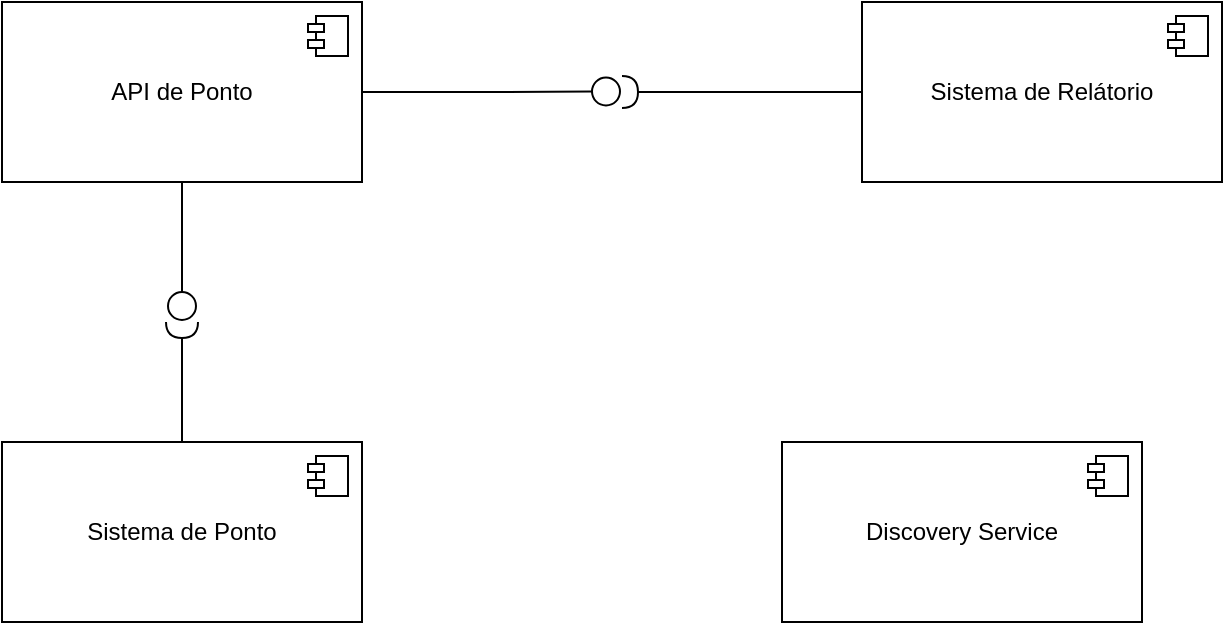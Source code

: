 <mxfile version="24.2.1" type="github">
  <diagram name="Página-1" id="Qi5SyBuaoFvArYondg6V">
    <mxGraphModel dx="819" dy="426" grid="1" gridSize="10" guides="1" tooltips="1" connect="1" arrows="1" fold="1" page="1" pageScale="1" pageWidth="827" pageHeight="1169" math="0" shadow="0">
      <root>
        <mxCell id="0" />
        <mxCell id="1" parent="0" />
        <mxCell id="2JDmJp3kpBO4vWRrlA2b-20" style="edgeStyle=orthogonalEdgeStyle;rounded=0;orthogonalLoop=1;jettySize=auto;html=1;entryX=0;entryY=0.5;entryDx=0;entryDy=0;endArrow=circle;endFill=0;exitX=1;exitY=0.5;exitDx=0;exitDy=0;" edge="1" parent="1" source="2JDmJp3kpBO4vWRrlA2b-3">
          <mxGeometry relative="1" as="geometry">
            <mxPoint x="300" y="104.739" as="sourcePoint" />
            <mxPoint x="380.0" y="104.71" as="targetPoint" />
          </mxGeometry>
        </mxCell>
        <mxCell id="2JDmJp3kpBO4vWRrlA2b-22" style="edgeStyle=orthogonalEdgeStyle;rounded=0;orthogonalLoop=1;jettySize=auto;html=1;endArrow=circle;endFill=0;" edge="1" parent="1" source="2JDmJp3kpBO4vWRrlA2b-3">
          <mxGeometry relative="1" as="geometry">
            <mxPoint x="160" y="220" as="targetPoint" />
          </mxGeometry>
        </mxCell>
        <mxCell id="2JDmJp3kpBO4vWRrlA2b-3" value="API de Ponto" style="html=1;dropTarget=0;whiteSpace=wrap;" vertex="1" parent="1">
          <mxGeometry x="70" y="60" width="180" height="90" as="geometry" />
        </mxCell>
        <mxCell id="2JDmJp3kpBO4vWRrlA2b-4" value="" style="shape=module;jettyWidth=8;jettyHeight=4;" vertex="1" parent="2JDmJp3kpBO4vWRrlA2b-3">
          <mxGeometry x="1" width="20" height="20" relative="1" as="geometry">
            <mxPoint x="-27" y="7" as="offset" />
          </mxGeometry>
        </mxCell>
        <mxCell id="2JDmJp3kpBO4vWRrlA2b-21" style="edgeStyle=orthogonalEdgeStyle;rounded=0;orthogonalLoop=1;jettySize=auto;html=1;entryX=1;entryY=0.5;entryDx=0;entryDy=0;endArrow=halfCircle;endFill=0;" edge="1" parent="1" source="2JDmJp3kpBO4vWRrlA2b-5">
          <mxGeometry relative="1" as="geometry">
            <mxPoint x="380.0" y="105" as="targetPoint" />
          </mxGeometry>
        </mxCell>
        <mxCell id="2JDmJp3kpBO4vWRrlA2b-5" value="Sistema de Relátorio" style="html=1;dropTarget=0;whiteSpace=wrap;" vertex="1" parent="1">
          <mxGeometry x="500" y="60" width="180" height="90" as="geometry" />
        </mxCell>
        <mxCell id="2JDmJp3kpBO4vWRrlA2b-6" value="" style="shape=module;jettyWidth=8;jettyHeight=4;" vertex="1" parent="2JDmJp3kpBO4vWRrlA2b-5">
          <mxGeometry x="1" width="20" height="20" relative="1" as="geometry">
            <mxPoint x="-27" y="7" as="offset" />
          </mxGeometry>
        </mxCell>
        <mxCell id="2JDmJp3kpBO4vWRrlA2b-23" style="edgeStyle=orthogonalEdgeStyle;rounded=0;orthogonalLoop=1;jettySize=auto;html=1;endArrow=halfCircle;endFill=0;" edge="1" parent="1" source="2JDmJp3kpBO4vWRrlA2b-7">
          <mxGeometry relative="1" as="geometry">
            <mxPoint x="160" y="220" as="targetPoint" />
          </mxGeometry>
        </mxCell>
        <mxCell id="2JDmJp3kpBO4vWRrlA2b-7" value="Sistema de Ponto" style="html=1;dropTarget=0;whiteSpace=wrap;" vertex="1" parent="1">
          <mxGeometry x="70" y="280" width="180" height="90" as="geometry" />
        </mxCell>
        <mxCell id="2JDmJp3kpBO4vWRrlA2b-8" value="" style="shape=module;jettyWidth=8;jettyHeight=4;" vertex="1" parent="2JDmJp3kpBO4vWRrlA2b-7">
          <mxGeometry x="1" width="20" height="20" relative="1" as="geometry">
            <mxPoint x="-27" y="7" as="offset" />
          </mxGeometry>
        </mxCell>
        <mxCell id="2JDmJp3kpBO4vWRrlA2b-9" value="Discovery Service" style="html=1;dropTarget=0;whiteSpace=wrap;" vertex="1" parent="1">
          <mxGeometry x="460" y="280" width="180" height="90" as="geometry" />
        </mxCell>
        <mxCell id="2JDmJp3kpBO4vWRrlA2b-10" value="" style="shape=module;jettyWidth=8;jettyHeight=4;" vertex="1" parent="2JDmJp3kpBO4vWRrlA2b-9">
          <mxGeometry x="1" width="20" height="20" relative="1" as="geometry">
            <mxPoint x="-27" y="7" as="offset" />
          </mxGeometry>
        </mxCell>
      </root>
    </mxGraphModel>
  </diagram>
</mxfile>
